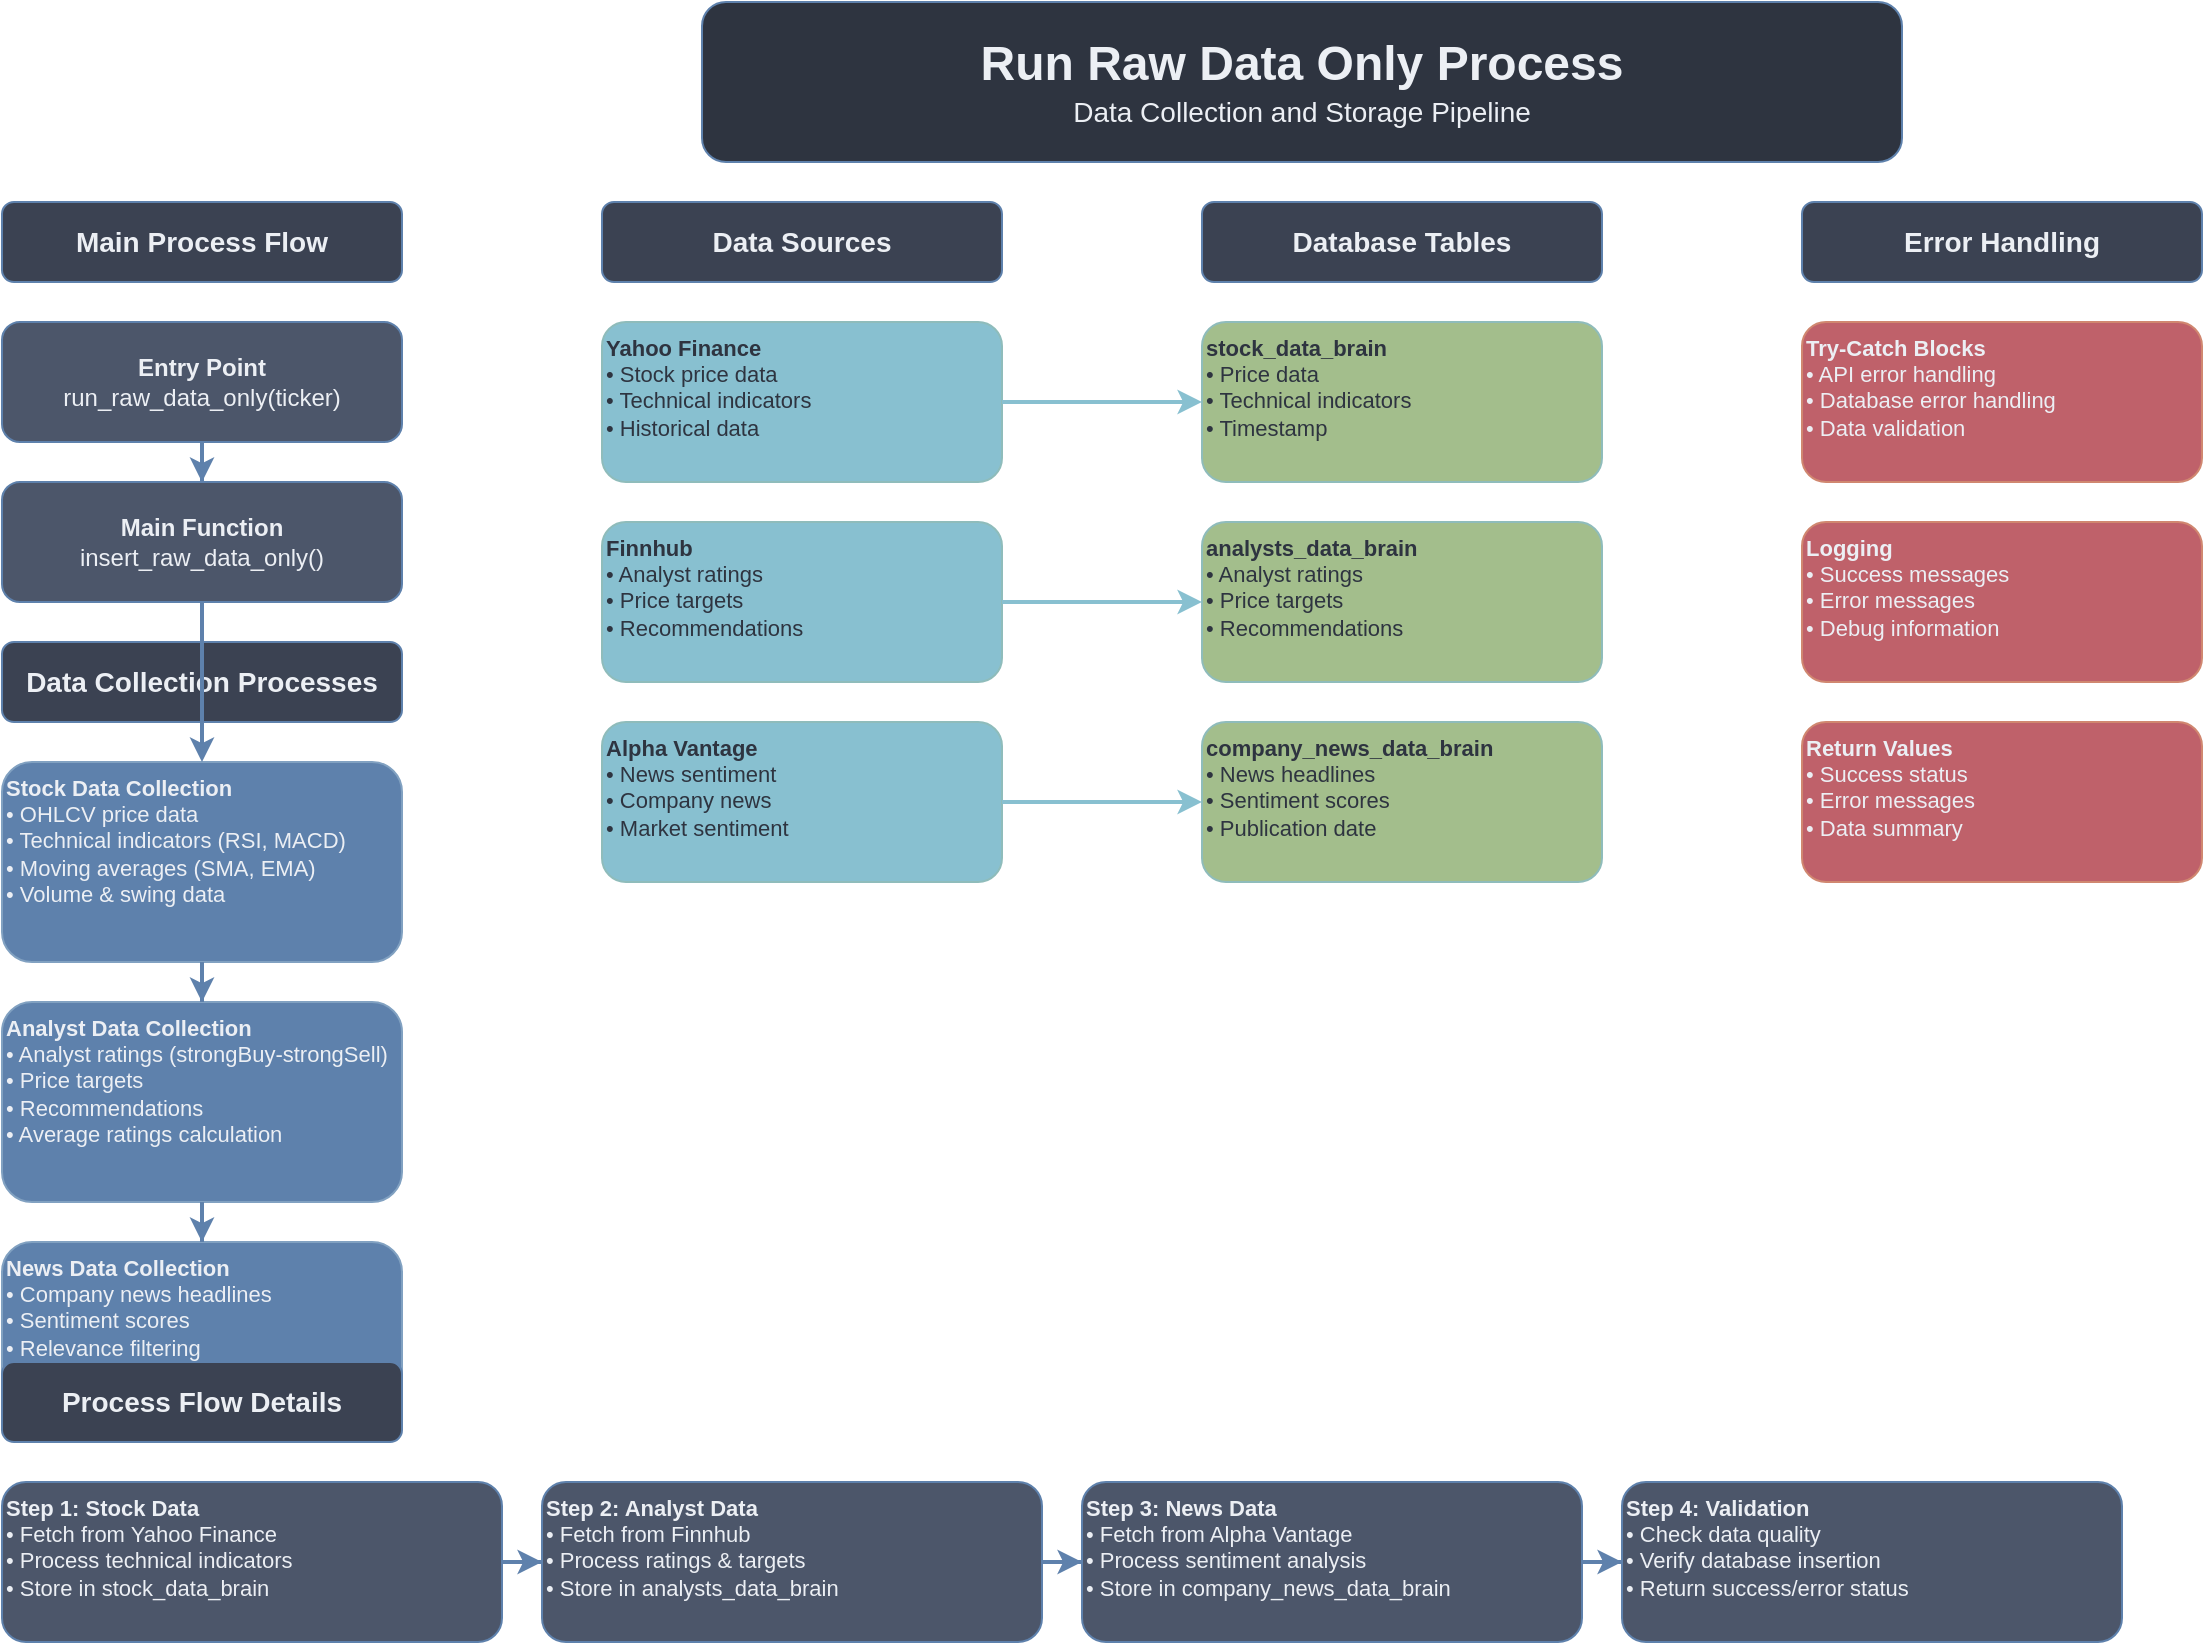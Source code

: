 <mxfile pages="1">
    <diagram id="run_raw_data_process" name="Run Raw Data Only Process">
        <mxGraphModel dx="1809" dy="913" grid="1" gridSize="10" guides="1" tooltips="1" connect="1" arrows="1" fold="1" page="1" pageScale="1" pageWidth="1400" pageHeight="1800" math="0" shadow="0">
            <root>
                <mxCell id="0"/>
                <mxCell id="1" parent="0"/>
                <mxCell id="title" value="&lt;font style=&quot;font-size: 24px;&quot;&gt;&lt;b&gt;Run Raw Data Only Process&lt;/b&gt;&lt;/font&gt;&lt;br&gt;&lt;font style=&quot;font-size: 14px;&quot;&gt;Data Collection and Storage Pipeline&lt;/font&gt;" style="rounded=1;whiteSpace=wrap;html=1;fillColor=#2E3440;strokeColor=#5E81AC;fontColor=#ECEFF4;fontSize=16;align=center;verticalAlign=middle;" parent="1" vertex="1">
                    <mxGeometry x="400" y="20" width="600" height="80" as="geometry"/>
                </mxCell>
                <mxCell id="main_flow" value="&lt;b&gt;Main Process Flow&lt;/b&gt;" style="rounded=1;whiteSpace=wrap;html=1;fillColor=#3B4252;strokeColor=#5E81AC;fontColor=#ECEFF4;fontSize=14;align=center;verticalAlign=middle;" parent="1" vertex="1">
                    <mxGeometry x="50" y="120" width="200" height="40" as="geometry"/>
                </mxCell>
                <mxCell id="entry_point" value="&lt;b&gt;Entry Point&lt;/b&gt;&lt;br&gt;run_raw_data_only(ticker)" style="rounded=1;whiteSpace=wrap;html=1;fillColor=#4C566A;strokeColor=#5E81AC;fontColor=#ECEFF4;fontSize=12;align=center;verticalAlign=middle;" parent="1" vertex="1">
                    <mxGeometry x="50" y="180" width="200" height="60" as="geometry"/>
                </mxCell>
                <mxCell id="main_function" value="&lt;b&gt;Main Function&lt;/b&gt;&lt;br&gt;insert_raw_data_only()" style="rounded=1;whiteSpace=wrap;html=1;fillColor=#4C566A;strokeColor=#5E81AC;fontColor=#ECEFF4;fontSize=12;align=center;verticalAlign=middle;" parent="1" vertex="1">
                    <mxGeometry x="50" y="260" width="200" height="60" as="geometry"/>
                </mxCell>
                <mxCell id="data_collection" value="&lt;b&gt;Data Collection Processes&lt;/b&gt;" style="rounded=1;whiteSpace=wrap;html=1;fillColor=#3B4252;strokeColor=#5E81AC;fontColor=#ECEFF4;fontSize=14;align=center;verticalAlign=middle;" parent="1" vertex="1">
                    <mxGeometry x="50" y="340" width="200" height="40" as="geometry"/>
                </mxCell>
                <mxCell id="stock_data" value="&lt;b&gt;Stock Data Collection&lt;/b&gt;&lt;br&gt;• OHLCV price data&lt;br&gt;• Technical indicators (RSI, MACD)&lt;br&gt;• Moving averages (SMA, EMA)&lt;br&gt;• Volume &amp; swing data" style="rounded=1;whiteSpace=wrap;html=1;fillColor=#5E81AC;strokeColor=#81A1C1;fontColor=#ECEFF4;fontSize=11;align=left;verticalAlign=top;" parent="1" vertex="1">
                    <mxGeometry x="50" y="400" width="200" height="100" as="geometry"/>
                </mxCell>
                <mxCell id="analyst_data" value="&lt;b&gt;Analyst Data Collection&lt;/b&gt;&lt;br&gt;• Analyst ratings (strongBuy-strongSell)&lt;br&gt;• Price targets&lt;br&gt;• Recommendations&lt;br&gt;• Average ratings calculation" style="rounded=1;whiteSpace=wrap;html=1;fillColor=#5E81AC;strokeColor=#81A1C1;fontColor=#ECEFF4;fontSize=11;align=left;verticalAlign=top;" parent="1" vertex="1">
                    <mxGeometry x="50" y="520" width="200" height="100" as="geometry"/>
                </mxCell>
                <mxCell id="news_data" value="&lt;b&gt;News Data Collection&lt;/b&gt;&lt;br&gt;• Company news headlines&lt;br&gt;• Sentiment scores&lt;br&gt;• Relevance filtering&lt;br&gt;• Source &amp; URL tracking" style="rounded=1;whiteSpace=wrap;html=1;fillColor=#5E81AC;strokeColor=#81A1C1;fontColor=#ECEFF4;fontSize=11;align=left;verticalAlign=top;" parent="1" vertex="1">
                    <mxGeometry x="50" y="640" width="200" height="100" as="geometry"/>
                </mxCell>
                <mxCell id="data_sources" value="&lt;b&gt;Data Sources&lt;/b&gt;" style="rounded=1;whiteSpace=wrap;html=1;fillColor=#3B4252;strokeColor=#5E81AC;fontColor=#ECEFF4;fontSize=14;align=center;verticalAlign=middle;" parent="1" vertex="1">
                    <mxGeometry x="350" y="120" width="200" height="40" as="geometry"/>
                </mxCell>
                <mxCell id="yahoo_finance" value="&lt;b&gt;Yahoo Finance&lt;/b&gt;&lt;br&gt;• Stock price data&lt;br&gt;• Technical indicators&lt;br&gt;• Historical data" style="rounded=1;whiteSpace=wrap;html=1;fillColor=#88C0D0;strokeColor=#8FBCBB;fontColor=#2E3440;fontSize=11;align=left;verticalAlign=top;" parent="1" vertex="1">
                    <mxGeometry x="350" y="180" width="200" height="80" as="geometry"/>
                </mxCell>
                <mxCell id="finnhub" value="&lt;b&gt;Finnhub&lt;/b&gt;&lt;br&gt;• Analyst ratings&lt;br&gt;• Price targets&lt;br&gt;• Recommendations" style="rounded=1;whiteSpace=wrap;html=1;fillColor=#88C0D0;strokeColor=#8FBCBB;fontColor=#2E3440;fontSize=11;align=left;verticalAlign=top;" parent="1" vertex="1">
                    <mxGeometry x="350" y="280" width="200" height="80" as="geometry"/>
                </mxCell>
                <mxCell id="alpha_vantage" value="&lt;b&gt;Alpha Vantage&lt;/b&gt;&lt;br&gt;• News sentiment&lt;br&gt;• Company news&lt;br&gt;• Market sentiment" style="rounded=1;whiteSpace=wrap;html=1;fillColor=#88C0D0;strokeColor=#8FBCBB;fontColor=#2E3440;fontSize=11;align=left;verticalAlign=top;" parent="1" vertex="1">
                    <mxGeometry x="350" y="380" width="200" height="80" as="geometry"/>
                </mxCell>
                <mxCell id="database_tables" value="&lt;b&gt;Database Tables&lt;/b&gt;" style="rounded=1;whiteSpace=wrap;html=1;fillColor=#3B4252;strokeColor=#5E81AC;fontColor=#ECEFF4;fontSize=14;align=center;verticalAlign=middle;" parent="1" vertex="1">
                    <mxGeometry x="650" y="120" width="200" height="40" as="geometry"/>
                </mxCell>
                <mxCell id="stock_table" value="&lt;b&gt;stock_data_brain&lt;/b&gt;&lt;br&gt;• Price data&lt;br&gt;• Technical indicators&lt;br&gt;• Timestamp" style="rounded=1;whiteSpace=wrap;html=1;fillColor=#A3BE8C;strokeColor=#8FBCBB;fontColor=#2E3440;fontSize=11;align=left;verticalAlign=top;" parent="1" vertex="1">
                    <mxGeometry x="650" y="180" width="200" height="80" as="geometry"/>
                </mxCell>
                <mxCell id="analyst_table" value="&lt;b&gt;analysts_data_brain&lt;/b&gt;&lt;br&gt;• Analyst ratings&lt;br&gt;• Price targets&lt;br&gt;• Recommendations" style="rounded=1;whiteSpace=wrap;html=1;fillColor=#A3BE8C;strokeColor=#8FBCBB;fontColor=#2E3440;fontSize=11;align=left;verticalAlign=top;" parent="1" vertex="1">
                    <mxGeometry x="650" y="280" width="200" height="80" as="geometry"/>
                </mxCell>
                <mxCell id="news_table" value="&lt;b&gt;company_news_data_brain&lt;/b&gt;&lt;br&gt;• News headlines&lt;br&gt;• Sentiment scores&lt;br&gt;• Publication date" style="rounded=1;whiteSpace=wrap;html=1;fillColor=#A3BE8C;strokeColor=#8FBCBB;fontColor=#2E3440;fontSize=11;align=left;verticalAlign=top;" parent="1" vertex="1">
                    <mxGeometry x="650" y="380" width="200" height="80" as="geometry"/>
                </mxCell>
                <mxCell id="error_handling" value="&lt;b&gt;Error Handling&lt;/b&gt;" style="rounded=1;whiteSpace=wrap;html=1;fillColor=#3B4252;strokeColor=#5E81AC;fontColor=#ECEFF4;fontSize=14;align=center;verticalAlign=middle;" parent="1" vertex="1">
                    <mxGeometry x="950" y="120" width="200" height="40" as="geometry"/>
                </mxCell>
                <mxCell id="try_catch" value="&lt;b&gt;Try-Catch Blocks&lt;/b&gt;&lt;br&gt;• API error handling&lt;br&gt;• Database error handling&lt;br&gt;• Data validation" style="rounded=1;whiteSpace=wrap;html=1;fillColor=#BF616A;strokeColor=#D08770;fontColor=#ECEFF4;fontSize=11;align=left;verticalAlign=top;" parent="1" vertex="1">
                    <mxGeometry x="950" y="180" width="200" height="80" as="geometry"/>
                </mxCell>
                <mxCell id="logging" value="&lt;b&gt;Logging&lt;/b&gt;&lt;br&gt;• Success messages&lt;br&gt;• Error messages&lt;br&gt;• Debug information" style="rounded=1;whiteSpace=wrap;html=1;fillColor=#BF616A;strokeColor=#D08770;fontColor=#ECEFF4;fontSize=11;align=left;verticalAlign=top;" parent="1" vertex="1">
                    <mxGeometry x="950" y="280" width="200" height="80" as="geometry"/>
                </mxCell>
                <mxCell id="return_values" value="&lt;b&gt;Return Values&lt;/b&gt;&lt;br&gt;• Success status&lt;br&gt;• Error messages&lt;br&gt;• Data summary" style="rounded=1;whiteSpace=wrap;html=1;fillColor=#BF616A;strokeColor=#D08770;fontColor=#ECEFF4;fontSize=11;align=left;verticalAlign=top;" parent="1" vertex="1">
                    <mxGeometry x="950" y="380" width="200" height="80" as="geometry"/>
                </mxCell>
                <mxCell id="process_details" value="&lt;b&gt;Process Flow Details&lt;/b&gt;" style="rounded=1;whiteSpace=wrap;html=1;fillColor=#3B4252;strokeColor=#5E81AC;fontColor=#ECEFF4;fontSize=14;align=center;verticalAlign=middle;" parent="1" vertex="1">
                    <mxGeometry x="50" y="700" width="200" height="40" as="geometry"/>
                </mxCell>
                <mxCell id="step1" value="&lt;b&gt;Step 1: Stock Data&lt;/b&gt;&lt;br&gt;• Fetch from Yahoo Finance&lt;br&gt;• Process technical indicators&lt;br&gt;• Store in stock_data_brain" style="rounded=1;whiteSpace=wrap;html=1;fillColor=#4C566A;strokeColor=#5E81AC;fontColor=#ECEFF4;fontSize=11;align=left;verticalAlign=top;" parent="1" vertex="1">
                    <mxGeometry x="50" y="760" width="250" height="80" as="geometry"/>
                </mxCell>
                <mxCell id="step2" value="&lt;b&gt;Step 2: Analyst Data&lt;/b&gt;&lt;br&gt;• Fetch from Finnhub&lt;br&gt;• Process ratings &amp; targets&lt;br&gt;• Store in analysts_data_brain" style="rounded=1;whiteSpace=wrap;html=1;fillColor=#4C566A;strokeColor=#5E81AC;fontColor=#ECEFF4;fontSize=11;align=left;verticalAlign=top;" parent="1" vertex="1">
                    <mxGeometry x="320" y="760" width="250" height="80" as="geometry"/>
                </mxCell>
                <mxCell id="step3" value="&lt;b&gt;Step 3: News Data&lt;/b&gt;&lt;br&gt;• Fetch from Alpha Vantage&lt;br&gt;• Process sentiment analysis&lt;br&gt;• Store in company_news_data_brain" style="rounded=1;whiteSpace=wrap;html=1;fillColor=#4C566A;strokeColor=#5E81AC;fontColor=#ECEFF4;fontSize=11;align=left;verticalAlign=top;" parent="1" vertex="1">
                    <mxGeometry x="590" y="760" width="250" height="80" as="geometry"/>
                </mxCell>
                <mxCell id="step4" value="&lt;b&gt;Step 4: Validation&lt;/b&gt;&lt;br&gt;• Check data quality&lt;br&gt;• Verify database insertion&lt;br&gt;• Return success/error status" style="rounded=1;whiteSpace=wrap;html=1;fillColor=#4C566A;strokeColor=#5E81AC;fontColor=#ECEFF4;fontSize=11;align=left;verticalAlign=top;" parent="1" vertex="1">
                    <mxGeometry x="860" y="760" width="250" height="80" as="geometry"/>
                </mxCell>
                <mxCell id="conn1" style="edgeStyle=orthogonalEdgeStyle;rounded=0;orthogonalLoop=1;jettySize=auto;html=1;strokeColor=#5E81AC;strokeWidth=2;" parent="1" source="entry_point" target="main_function" edge="1">
                    <mxGeometry relative="1" as="geometry"/>
                </mxCell>
                <mxCell id="conn2" style="edgeStyle=orthogonalEdgeStyle;rounded=0;orthogonalLoop=1;jettySize=auto;html=1;strokeColor=#5E81AC;strokeWidth=2;" parent="1" source="main_function" target="stock_data" edge="1">
                    <mxGeometry relative="1" as="geometry"/>
                </mxCell>
                <mxCell id="conn3" style="edgeStyle=orthogonalEdgeStyle;rounded=0;orthogonalLoop=1;jettySize=auto;html=1;strokeColor=#5E81AC;strokeWidth=2;" parent="1" source="stock_data" target="analyst_data" edge="1">
                    <mxGeometry relative="1" as="geometry"/>
                </mxCell>
                <mxCell id="conn4" style="edgeStyle=orthogonalEdgeStyle;rounded=0;orthogonalLoop=1;jettySize=auto;html=1;strokeColor=#5E81AC;strokeWidth=2;" parent="1" source="analyst_data" target="news_data" edge="1">
                    <mxGeometry relative="1" as="geometry"/>
                </mxCell>
                <mxCell id="conn5" style="edgeStyle=orthogonalEdgeStyle;rounded=0;orthogonalLoop=1;jettySize=auto;html=1;strokeColor=#88C0D0;strokeWidth=2;" parent="1" source="yahoo_finance" target="stock_table" edge="1">
                    <mxGeometry relative="1" as="geometry"/>
                </mxCell>
                <mxCell id="conn6" style="edgeStyle=orthogonalEdgeStyle;rounded=0;orthogonalLoop=1;jettySize=auto;html=1;strokeColor=#88C0D0;strokeWidth=2;" parent="1" source="finnhub" target="analyst_table" edge="1">
                    <mxGeometry relative="1" as="geometry"/>
                </mxCell>
                <mxCell id="conn7" style="edgeStyle=orthogonalEdgeStyle;rounded=0;orthogonalLoop=1;jettySize=auto;html=1;strokeColor=#88C0D0;strokeWidth=2;" parent="1" source="alpha_vantage" target="news_table" edge="1">
                    <mxGeometry relative="1" as="geometry"/>
                </mxCell>
                <mxCell id="conn8" style="edgeStyle=orthogonalEdgeStyle;rounded=0;orthogonalLoop=1;jettySize=auto;html=1;strokeColor=#5E81AC;strokeWidth=2;" parent="1" source="step1" target="step2" edge="1">
                    <mxGeometry relative="1" as="geometry"/>
                </mxCell>
                <mxCell id="conn9" style="edgeStyle=orthogonalEdgeStyle;rounded=0;orthogonalLoop=1;jettySize=auto;html=1;strokeColor=#5E81AC;strokeWidth=2;" parent="1" source="step2" target="step3" edge="1">
                    <mxGeometry relative="1" as="geometry"/>
                </mxCell>
                <mxCell id="conn10" style="edgeStyle=orthogonalEdgeStyle;rounded=0;orthogonalLoop=1;jettySize=auto;html=1;strokeColor=#5E81AC;strokeWidth=2;" parent="1" source="step3" target="step4" edge="1">
                    <mxGeometry relative="1" as="geometry"/>
                </mxCell>
            </root>
        </mxGraphModel>
    </diagram>
</mxfile>